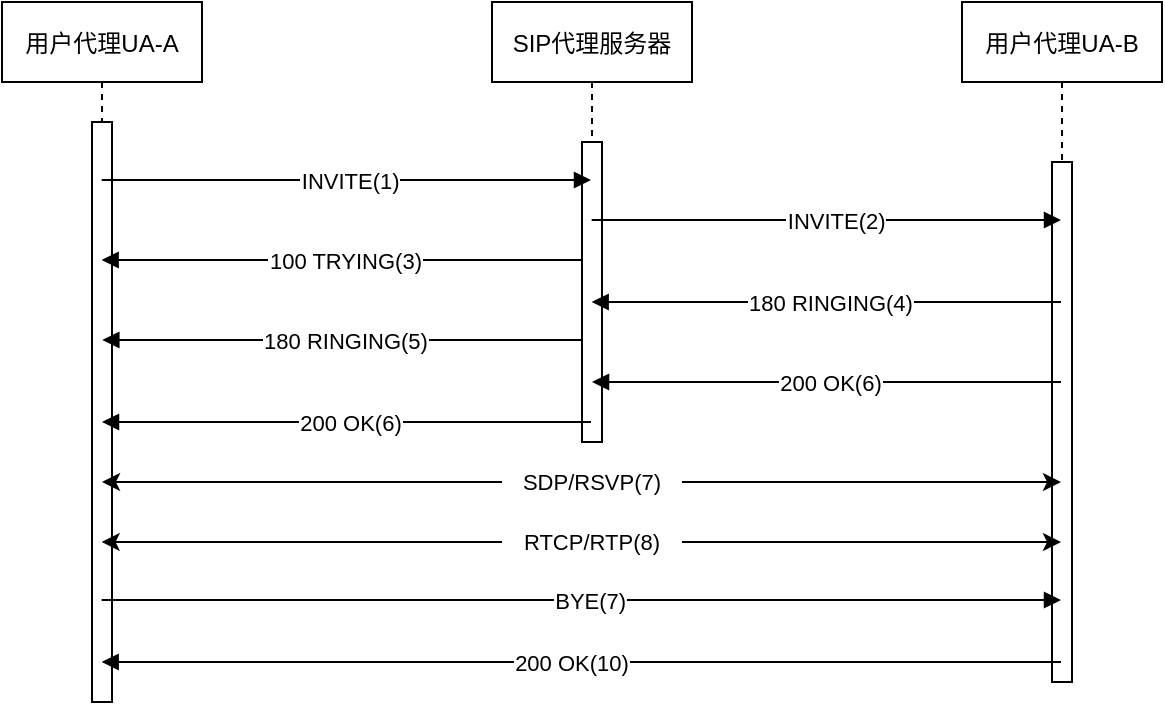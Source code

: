<mxfile version="17.5.0" type="device"><diagram id="kgpKYQtTHZ0yAKxKKP6v" name="Page-1"><mxGraphModel dx="1038" dy="571" grid="1" gridSize="10" guides="1" tooltips="1" connect="1" arrows="1" fold="1" page="1" pageScale="1" pageWidth="850" pageHeight="1100" math="0" shadow="0"><root><mxCell id="0"/><mxCell id="1" parent="0"/><mxCell id="3nuBFxr9cyL0pnOWT2aG-1" value="用户代理UA-A" style="shape=umlLifeline;perimeter=lifelinePerimeter;container=1;collapsible=0;recursiveResize=0;rounded=0;shadow=0;strokeWidth=1;" parent="1" vertex="1"><mxGeometry x="130" y="50" width="100" height="350" as="geometry"/></mxCell><mxCell id="3nuBFxr9cyL0pnOWT2aG-2" value="" style="points=[];perimeter=orthogonalPerimeter;rounded=0;shadow=0;strokeWidth=1;" parent="3nuBFxr9cyL0pnOWT2aG-1" vertex="1"><mxGeometry x="45" y="60" width="10" height="290" as="geometry"/></mxCell><mxCell id="3nuBFxr9cyL0pnOWT2aG-5" value="SIP代理服务器" style="shape=umlLifeline;perimeter=lifelinePerimeter;container=1;collapsible=0;recursiveResize=0;rounded=0;shadow=0;strokeWidth=1;" parent="1" vertex="1"><mxGeometry x="375" y="50" width="100" height="220" as="geometry"/></mxCell><mxCell id="3nuBFxr9cyL0pnOWT2aG-6" value="" style="points=[];perimeter=orthogonalPerimeter;rounded=0;shadow=0;strokeWidth=1;" parent="3nuBFxr9cyL0pnOWT2aG-5" vertex="1"><mxGeometry x="45" y="70" width="10" height="150" as="geometry"/></mxCell><mxCell id="3nuBFxr9cyL0pnOWT2aG-8" value="INVITE(1)" style="verticalAlign=middle;endArrow=block;shadow=0;strokeWidth=1;" parent="1" edge="1"><mxGeometry x="0.019" relative="1" as="geometry"><mxPoint x="179.833" y="139" as="sourcePoint"/><mxPoint x="424.5" y="139" as="targetPoint"/><mxPoint as="offset"/></mxGeometry></mxCell><mxCell id="3nuBFxr9cyL0pnOWT2aG-9" value="100 TRYING(3)" style="verticalAlign=middle;endArrow=block;shadow=0;strokeWidth=1;" parent="1" edge="1"><mxGeometry x="-0.02" relative="1" as="geometry"><mxPoint x="419.5" y="179" as="sourcePoint"/><mxPoint x="179.81" y="179" as="targetPoint"/><Array as="points"><mxPoint x="260" y="179"/></Array><mxPoint as="offset"/></mxGeometry></mxCell><mxCell id="YG3NBMOFLbLTWqgvGmXo-1" value="用户代理UA-B" style="shape=umlLifeline;perimeter=lifelinePerimeter;container=1;collapsible=0;recursiveResize=0;rounded=0;shadow=0;strokeWidth=1;" parent="1" vertex="1"><mxGeometry x="610" y="50" width="100" height="340" as="geometry"/></mxCell><mxCell id="YG3NBMOFLbLTWqgvGmXo-2" value="" style="points=[];perimeter=orthogonalPerimeter;rounded=0;shadow=0;strokeWidth=1;" parent="YG3NBMOFLbLTWqgvGmXo-1" vertex="1"><mxGeometry x="45" y="80" width="10" height="260" as="geometry"/></mxCell><mxCell id="YG3NBMOFLbLTWqgvGmXo-4" value="INVITE(2)" style="verticalAlign=middle;endArrow=block;shadow=0;strokeWidth=1;" parent="1" edge="1"><mxGeometry x="0.046" relative="1" as="geometry"><mxPoint x="424.833" y="159" as="sourcePoint"/><mxPoint x="659.5" y="159" as="targetPoint"/><mxPoint as="offset"/></mxGeometry></mxCell><mxCell id="YG3NBMOFLbLTWqgvGmXo-8" value="180 RINGING(4)" style="verticalAlign=middle;endArrow=block;shadow=0;strokeWidth=1;" parent="1" edge="1"><mxGeometry x="-0.02" relative="1" as="geometry"><mxPoint x="659.5" y="200" as="sourcePoint"/><mxPoint x="424.833" y="200" as="targetPoint"/><Array as="points"><mxPoint x="530.19" y="200"/></Array><mxPoint as="offset"/></mxGeometry></mxCell><mxCell id="YG3NBMOFLbLTWqgvGmXo-9" value="180 RINGING(5)" style="verticalAlign=middle;endArrow=block;shadow=0;strokeWidth=1;" parent="1" edge="1"><mxGeometry x="-0.02" relative="1" as="geometry"><mxPoint x="419.5" y="219" as="sourcePoint"/><mxPoint x="180.167" y="219" as="targetPoint"/><Array as="points"><mxPoint x="260.38" y="219"/></Array><mxPoint as="offset"/></mxGeometry></mxCell><mxCell id="YG3NBMOFLbLTWqgvGmXo-10" value="200 OK(6)" style="verticalAlign=middle;endArrow=block;shadow=0;strokeWidth=1;" parent="1" source="YG3NBMOFLbLTWqgvGmXo-1" target="3nuBFxr9cyL0pnOWT2aG-5" edge="1"><mxGeometry x="-0.02" relative="1" as="geometry"><mxPoint x="659.69" y="240" as="sourcePoint"/><mxPoint x="420.0" y="240" as="targetPoint"/><Array as="points"><mxPoint x="530.38" y="240"/></Array><mxPoint as="offset"/></mxGeometry></mxCell><mxCell id="YG3NBMOFLbLTWqgvGmXo-11" value="200 OK(6)" style="verticalAlign=middle;endArrow=block;shadow=0;strokeWidth=1;" parent="1" source="3nuBFxr9cyL0pnOWT2aG-5" target="3nuBFxr9cyL0pnOWT2aG-1" edge="1"><mxGeometry x="-0.02" relative="1" as="geometry"><mxPoint x="419.69" y="260" as="sourcePoint"/><mxPoint x="180.0" y="260" as="targetPoint"/><Array as="points"><mxPoint x="290.38" y="260"/></Array><mxPoint as="offset"/></mxGeometry></mxCell><mxCell id="YG3NBMOFLbLTWqgvGmXo-15" value="" style="endArrow=classic;html=1;rounded=0;startArrow=none;" parent="1" source="YG3NBMOFLbLTWqgvGmXo-22" edge="1"><mxGeometry width="50" height="50" relative="1" as="geometry"><mxPoint x="179.833" y="290" as="sourcePoint"/><mxPoint x="659.5" y="290" as="targetPoint"/></mxGeometry></mxCell><mxCell id="YG3NBMOFLbLTWqgvGmXo-22" value="&lt;font style=&quot;font-size: 11px&quot;&gt;SDP/RSVP(7)&lt;/font&gt;" style="text;strokeColor=none;fillColor=none;align=center;verticalAlign=middle;rounded=0;html=1;whiteSpace=wrap;fontSize=11;" parent="1" vertex="1"><mxGeometry x="380" y="280" width="90" height="20" as="geometry"/></mxCell><mxCell id="YG3NBMOFLbLTWqgvGmXo-28" value="" style="endArrow=classic;html=1;rounded=0;exitX=0;exitY=0.5;exitDx=0;exitDy=0;" parent="1" source="YG3NBMOFLbLTWqgvGmXo-22" target="3nuBFxr9cyL0pnOWT2aG-1" edge="1"><mxGeometry width="50" height="50" relative="1" as="geometry"><mxPoint x="280" y="370" as="sourcePoint"/><mxPoint x="330" y="320" as="targetPoint"/></mxGeometry></mxCell><mxCell id="YG3NBMOFLbLTWqgvGmXo-29" value="" style="endArrow=classic;html=1;rounded=0;startArrow=none;" parent="1" source="YG3NBMOFLbLTWqgvGmXo-30" edge="1"><mxGeometry width="50" height="50" relative="1" as="geometry"><mxPoint x="460" y="328.507" as="sourcePoint"/><mxPoint x="659.5" y="320" as="targetPoint"/></mxGeometry></mxCell><mxCell id="YG3NBMOFLbLTWqgvGmXo-30" value="RTCP/RTP(8)" style="text;strokeColor=none;fillColor=none;align=center;verticalAlign=middle;rounded=0;html=1;whiteSpace=wrap;fontSize=11;" parent="1" vertex="1"><mxGeometry x="380" y="310" width="90" height="20" as="geometry"/></mxCell><mxCell id="YG3NBMOFLbLTWqgvGmXo-31" value="" style="endArrow=classic;html=1;rounded=0;" parent="1" source="YG3NBMOFLbLTWqgvGmXo-30" edge="1"><mxGeometry width="50" height="50" relative="1" as="geometry"><mxPoint x="390" y="320" as="sourcePoint"/><mxPoint x="179.833" y="320" as="targetPoint"/></mxGeometry></mxCell><mxCell id="YG3NBMOFLbLTWqgvGmXo-32" value="BYE(7)" style="verticalAlign=middle;endArrow=block;shadow=0;strokeWidth=1;" parent="1" edge="1"><mxGeometry x="0.019" relative="1" as="geometry"><mxPoint x="179.833" y="349" as="sourcePoint"/><mxPoint x="659.5" y="349" as="targetPoint"/><mxPoint as="offset"/><Array as="points"><mxPoint x="430" y="349"/></Array></mxGeometry></mxCell><mxCell id="YG3NBMOFLbLTWqgvGmXo-33" value="200 OK(10)" style="verticalAlign=middle;endArrow=block;shadow=0;strokeWidth=1;" parent="1" edge="1"><mxGeometry x="0.019" relative="1" as="geometry"><mxPoint x="659.5" y="380" as="sourcePoint"/><mxPoint x="179.833" y="380" as="targetPoint"/><mxPoint as="offset"/><Array as="points"><mxPoint x="440" y="380"/></Array></mxGeometry></mxCell></root></mxGraphModel></diagram></mxfile>